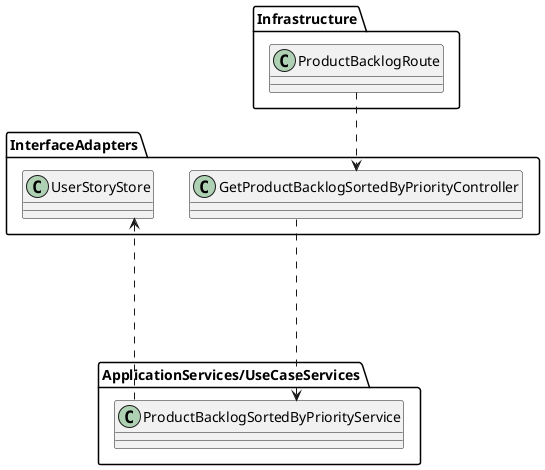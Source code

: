 @startuml
'https://plantuml.com/sequence-diagram

skinparam linetype ortho
package Infrastructure{
class ProductBacklogRoute
}


package InterfaceAdapters{
class GetProductBacklogSortedByPriorityController
class UserStoryStore
}



package ApplicationServices/UseCaseServices{
class ProductBacklogSortedByPriorityService

}


ProductBacklogRoute .down.>GetProductBacklogSortedByPriorityController
ProductBacklogSortedByPriorityService <.. GetProductBacklogSortedByPriorityController
ProductBacklogSortedByPriorityService .up...> UserStoryStore
@enduml